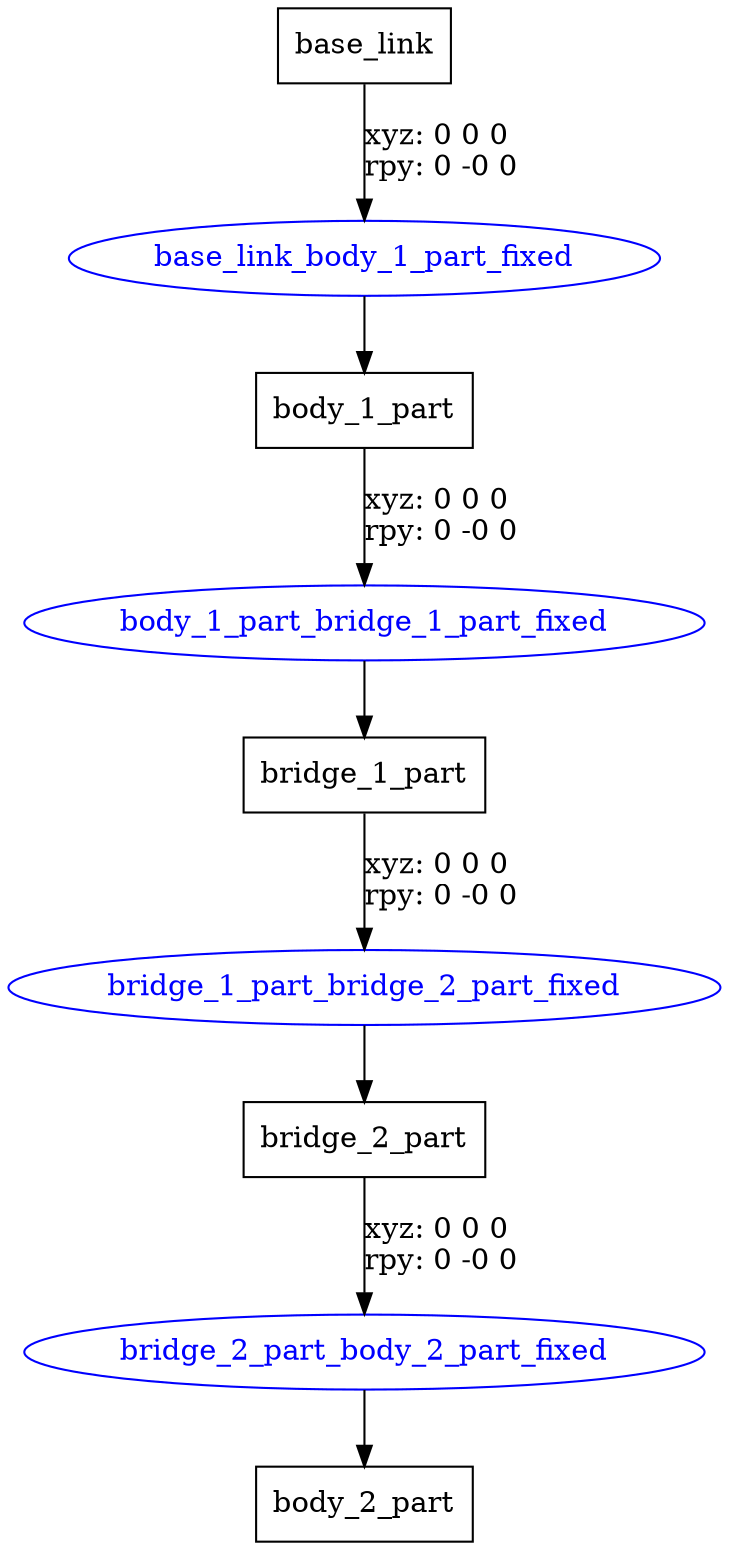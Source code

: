 digraph G {
node [shape=box];
"base_link" [label="base_link"];
"body_1_part" [label="body_1_part"];
"bridge_1_part" [label="bridge_1_part"];
"bridge_2_part" [label="bridge_2_part"];
"body_2_part" [label="body_2_part"];
node [shape=ellipse, color=blue, fontcolor=blue];
"base_link" -> "base_link_body_1_part_fixed" [label="xyz: 0 0 0 \nrpy: 0 -0 0"]
"base_link_body_1_part_fixed" -> "body_1_part"
"body_1_part" -> "body_1_part_bridge_1_part_fixed" [label="xyz: 0 0 0 \nrpy: 0 -0 0"]
"body_1_part_bridge_1_part_fixed" -> "bridge_1_part"
"bridge_1_part" -> "bridge_1_part_bridge_2_part_fixed" [label="xyz: 0 0 0 \nrpy: 0 -0 0"]
"bridge_1_part_bridge_2_part_fixed" -> "bridge_2_part"
"bridge_2_part" -> "bridge_2_part_body_2_part_fixed" [label="xyz: 0 0 0 \nrpy: 0 -0 0"]
"bridge_2_part_body_2_part_fixed" -> "body_2_part"
}
